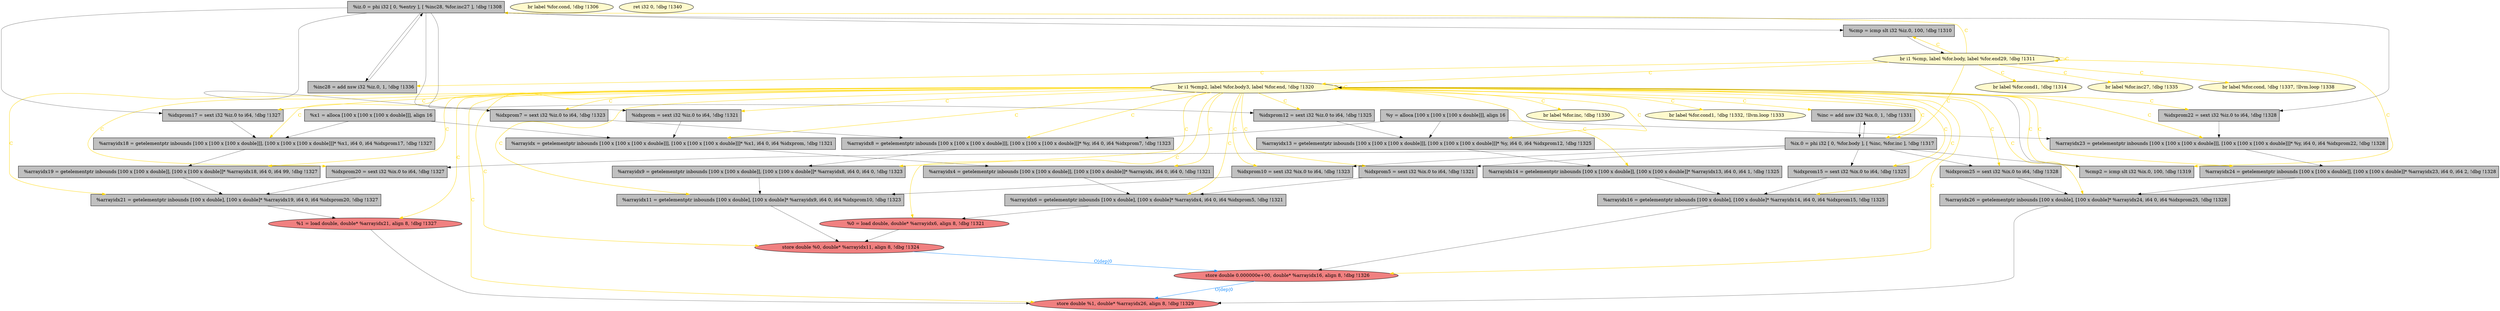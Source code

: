 
digraph G {


node61 [fillcolor=grey,label="  %arrayidx13 = getelementptr inbounds [100 x [100 x [100 x double]]], [100 x [100 x [100 x double]]]* %y, i64 0, i64 %idxprom12, !dbg !1325",shape=rectangle,style=filled ]
node60 [fillcolor=grey,label="  %arrayidx8 = getelementptr inbounds [100 x [100 x [100 x double]]], [100 x [100 x [100 x double]]]* %y, i64 0, i64 %idxprom7, !dbg !1323",shape=rectangle,style=filled ]
node59 [fillcolor=grey,label="  %idxprom12 = sext i32 %iz.0 to i64, !dbg !1325",shape=rectangle,style=filled ]
node58 [fillcolor=grey,label="  %idxprom7 = sext i32 %iz.0 to i64, !dbg !1323",shape=rectangle,style=filled ]
node55 [fillcolor=lemonchiffon,label="  br i1 %cmp2, label %for.body3, label %for.end, !dbg !1320",shape=ellipse,style=filled ]
node54 [fillcolor=lemonchiffon,label="  br i1 %cmp, label %for.body, label %for.end29, !dbg !1311",shape=ellipse,style=filled ]
node51 [fillcolor=lightcoral,label="  store double %0, double* %arrayidx11, align 8, !dbg !1324",shape=ellipse,style=filled ]
node30 [fillcolor=grey,label="  %idxprom = sext i32 %iz.0 to i64, !dbg !1321",shape=rectangle,style=filled ]
node28 [fillcolor=lightcoral,label="  %0 = load double, double* %arrayidx6, align 8, !dbg !1321",shape=ellipse,style=filled ]
node27 [fillcolor=grey,label="  %arrayidx16 = getelementptr inbounds [100 x double], [100 x double]* %arrayidx14, i64 0, i64 %idxprom15, !dbg !1325",shape=rectangle,style=filled ]
node16 [fillcolor=lemonchiffon,label="  br label %for.cond1, !dbg !1314",shape=ellipse,style=filled ]
node15 [fillcolor=grey,label="  %idxprom22 = sext i32 %iz.0 to i64, !dbg !1328",shape=rectangle,style=filled ]
node25 [fillcolor=grey,label="  %y = alloca [100 x [100 x [100 x double]]], align 16",shape=rectangle,style=filled ]
node21 [fillcolor=grey,label="  %idxprom20 = sext i32 %ix.0 to i64, !dbg !1327",shape=rectangle,style=filled ]
node35 [fillcolor=grey,label="  %idxprom25 = sext i32 %ix.0 to i64, !dbg !1328",shape=rectangle,style=filled ]
node49 [fillcolor=grey,label="  %idxprom10 = sext i32 %ix.0 to i64, !dbg !1323",shape=rectangle,style=filled ]
node29 [fillcolor=grey,label="  %arrayidx18 = getelementptr inbounds [100 x [100 x [100 x double]]], [100 x [100 x [100 x double]]]* %x1, i64 0, i64 %idxprom17, !dbg !1327",shape=rectangle,style=filled ]
node26 [fillcolor=grey,label="  %arrayidx11 = getelementptr inbounds [100 x double], [100 x double]* %arrayidx9, i64 0, i64 %idxprom10, !dbg !1323",shape=rectangle,style=filled ]
node20 [fillcolor=grey,label="  %inc28 = add nsw i32 %iz.0, 1, !dbg !1336",shape=rectangle,style=filled ]
node52 [fillcolor=grey,label="  %idxprom5 = sext i32 %ix.0 to i64, !dbg !1321",shape=rectangle,style=filled ]
node36 [fillcolor=lemonchiffon,label="  br label %for.inc27, !dbg !1335",shape=ellipse,style=filled ]
node23 [fillcolor=grey,label="  %idxprom17 = sext i32 %iz.0 to i64, !dbg !1327",shape=rectangle,style=filled ]
node48 [fillcolor=grey,label="  %cmp = icmp slt i32 %iz.0, 100, !dbg !1310",shape=rectangle,style=filled ]
node17 [fillcolor=lightcoral,label="  %1 = load double, double* %arrayidx21, align 8, !dbg !1327",shape=ellipse,style=filled ]
node31 [fillcolor=grey,label="  %arrayidx = getelementptr inbounds [100 x [100 x [100 x double]]], [100 x [100 x [100 x double]]]* %x1, i64 0, i64 %idxprom, !dbg !1321",shape=rectangle,style=filled ]
node39 [fillcolor=grey,label="  %inc = add nsw i32 %ix.0, 1, !dbg !1331",shape=rectangle,style=filled ]
node18 [fillcolor=grey,label="  %arrayidx14 = getelementptr inbounds [100 x [100 x double]], [100 x [100 x double]]* %arrayidx13, i64 0, i64 1, !dbg !1325",shape=rectangle,style=filled ]
node24 [fillcolor=lightcoral,label="  store double 0.000000e+00, double* %arrayidx16, align 8, !dbg !1326",shape=ellipse,style=filled ]
node19 [fillcolor=grey,label="  %arrayidx21 = getelementptr inbounds [100 x double], [100 x double]* %arrayidx19, i64 0, i64 %idxprom20, !dbg !1327",shape=rectangle,style=filled ]
node57 [fillcolor=lemonchiffon,label="  br label %for.cond, !dbg !1337, !llvm.loop !1338",shape=ellipse,style=filled ]
node22 [fillcolor=grey,label="  %arrayidx19 = getelementptr inbounds [100 x [100 x double]], [100 x [100 x double]]* %arrayidx18, i64 0, i64 99, !dbg !1327",shape=rectangle,style=filled ]
node50 [fillcolor=grey,label="  %idxprom15 = sext i32 %ix.0 to i64, !dbg !1325",shape=rectangle,style=filled ]
node37 [fillcolor=grey,label="  %iz.0 = phi i32 [ 0, %entry ], [ %inc28, %for.inc27 ], !dbg !1308",shape=rectangle,style=filled ]
node41 [fillcolor=lightcoral,label="  store double %1, double* %arrayidx26, align 8, !dbg !1329",shape=ellipse,style=filled ]
node43 [fillcolor=grey,label="  %cmp2 = icmp slt i32 %ix.0, 100, !dbg !1319",shape=rectangle,style=filled ]
node53 [fillcolor=lemonchiffon,label="  br label %for.inc, !dbg !1330",shape=ellipse,style=filled ]
node33 [fillcolor=lemonchiffon,label="  br label %for.cond, !dbg !1306",shape=ellipse,style=filled ]
node38 [fillcolor=lemonchiffon,label="  ret i32 0, !dbg !1340",shape=ellipse,style=filled ]
node32 [fillcolor=grey,label="  %arrayidx24 = getelementptr inbounds [100 x [100 x double]], [100 x [100 x double]]* %arrayidx23, i64 0, i64 2, !dbg !1328",shape=rectangle,style=filled ]
node40 [fillcolor=lemonchiffon,label="  br label %for.cond1, !dbg !1332, !llvm.loop !1333",shape=ellipse,style=filled ]
node44 [fillcolor=grey,label="  %arrayidx6 = getelementptr inbounds [100 x double], [100 x double]* %arrayidx4, i64 0, i64 %idxprom5, !dbg !1321",shape=rectangle,style=filled ]
node42 [fillcolor=grey,label="  %arrayidx4 = getelementptr inbounds [100 x [100 x double]], [100 x [100 x double]]* %arrayidx, i64 0, i64 0, !dbg !1321",shape=rectangle,style=filled ]
node45 [fillcolor=grey,label="  %arrayidx26 = getelementptr inbounds [100 x double], [100 x double]* %arrayidx24, i64 0, i64 %idxprom25, !dbg !1328",shape=rectangle,style=filled ]
node56 [fillcolor=grey,label="  %arrayidx9 = getelementptr inbounds [100 x [100 x double]], [100 x [100 x double]]* %arrayidx8, i64 0, i64 0, !dbg !1323",shape=rectangle,style=filled ]
node34 [fillcolor=grey,label="  %arrayidx23 = getelementptr inbounds [100 x [100 x [100 x double]]], [100 x [100 x [100 x double]]]* %y, i64 0, i64 %idxprom22, !dbg !1328",shape=rectangle,style=filled ]
node46 [fillcolor=grey,label="  %x1 = alloca [100 x [100 x [100 x double]]], align 16",shape=rectangle,style=filled ]
node47 [fillcolor=grey,label="  %ix.0 = phi i32 [ 0, %for.body ], [ %inc, %for.inc ], !dbg !1317",shape=rectangle,style=filled ]

node55->node51 [style=solid,color=gold,label="C",penwidth=1.0,fontcolor=gold ]
node55->node56 [style=solid,color=gold,label="C",penwidth=1.0,fontcolor=gold ]
node55->node59 [style=solid,color=gold,label="C",penwidth=1.0,fontcolor=gold ]
node55->node58 [style=solid,color=gold,label="C",penwidth=1.0,fontcolor=gold ]
node54->node16 [style=solid,color=gold,label="C",penwidth=1.0,fontcolor=gold ]
node55->node44 [style=solid,color=gold,label="C",penwidth=1.0,fontcolor=gold ]
node44->node28 [style=solid,color=black,label="",penwidth=0.5,fontcolor=black ]
node55->node52 [style=solid,color=gold,label="C",penwidth=1.0,fontcolor=gold ]
node47->node49 [style=solid,color=black,label="",penwidth=0.5,fontcolor=black ]
node37->node20 [style=solid,color=black,label="",penwidth=0.5,fontcolor=black ]
node55->node42 [style=solid,color=gold,label="C",penwidth=1.0,fontcolor=gold ]
node55->node31 [style=solid,color=gold,label="C",penwidth=1.0,fontcolor=gold ]
node55->node30 [style=solid,color=gold,label="C",penwidth=1.0,fontcolor=gold ]
node55->node47 [style=solid,color=gold,label="C",penwidth=1.0,fontcolor=gold ]
node54->node54 [style=solid,color=gold,label="C",penwidth=1.0,fontcolor=gold ]
node55->node18 [style=solid,color=gold,label="C",penwidth=1.0,fontcolor=gold ]
node54->node37 [style=solid,color=gold,label="C",penwidth=1.0,fontcolor=gold ]
node55->node60 [style=solid,color=gold,label="C",penwidth=1.0,fontcolor=gold ]
node47->node39 [style=solid,color=black,label="",penwidth=0.5,fontcolor=black ]
node23->node29 [style=solid,color=black,label="",penwidth=0.5,fontcolor=black ]
node21->node19 [style=solid,color=black,label="",penwidth=0.5,fontcolor=black ]
node54->node57 [style=solid,color=gold,label="C",penwidth=1.0,fontcolor=gold ]
node60->node56 [style=solid,color=black,label="",penwidth=0.5,fontcolor=black ]
node22->node19 [style=solid,color=black,label="",penwidth=0.5,fontcolor=black ]
node55->node49 [style=solid,color=gold,label="C",penwidth=1.0,fontcolor=gold ]
node54->node48 [style=solid,color=gold,label="C",penwidth=1.0,fontcolor=gold ]
node20->node37 [style=solid,color=black,label="",penwidth=0.5,fontcolor=black ]
node52->node44 [style=solid,color=black,label="",penwidth=0.5,fontcolor=black ]
node55->node61 [style=solid,color=gold,label="C",penwidth=1.0,fontcolor=gold ]
node17->node41 [style=solid,color=black,label="",penwidth=0.5,fontcolor=black ]
node47->node43 [style=solid,color=black,label="",penwidth=0.5,fontcolor=black ]
node59->node61 [style=solid,color=black,label="",penwidth=0.5,fontcolor=black ]
node55->node35 [style=solid,color=gold,label="C",penwidth=1.0,fontcolor=gold ]
node58->node60 [style=solid,color=black,label="",penwidth=0.5,fontcolor=black ]
node47->node21 [style=solid,color=black,label="",penwidth=0.5,fontcolor=black ]
node55->node53 [style=solid,color=gold,label="C",penwidth=1.0,fontcolor=gold ]
node34->node32 [style=solid,color=black,label="",penwidth=0.5,fontcolor=black ]
node55->node29 [style=solid,color=gold,label="C",penwidth=1.0,fontcolor=gold ]
node39->node47 [style=solid,color=black,label="",penwidth=0.5,fontcolor=black ]
node54->node20 [style=solid,color=gold,label="C",penwidth=1.0,fontcolor=gold ]
node55->node17 [style=solid,color=gold,label="C",penwidth=1.0,fontcolor=gold ]
node32->node45 [style=solid,color=black,label="",penwidth=0.5,fontcolor=black ]
node30->node31 [style=solid,color=black,label="",penwidth=0.5,fontcolor=black ]
node37->node30 [style=solid,color=black,label="",penwidth=0.5,fontcolor=black ]
node55->node45 [style=solid,color=gold,label="C",penwidth=1.0,fontcolor=gold ]
node25->node34 [style=solid,color=black,label="",penwidth=0.5,fontcolor=black ]
node55->node39 [style=solid,color=gold,label="C",penwidth=1.0,fontcolor=gold ]
node54->node55 [style=solid,color=gold,label="C",penwidth=1.0,fontcolor=gold ]
node55->node32 [style=solid,color=gold,label="C",penwidth=1.0,fontcolor=gold ]
node55->node24 [style=solid,color=gold,label="C",penwidth=1.0,fontcolor=gold ]
node15->node34 [style=solid,color=black,label="",penwidth=0.5,fontcolor=black ]
node37->node15 [style=solid,color=black,label="",penwidth=0.5,fontcolor=black ]
node54->node43 [style=solid,color=gold,label="C",penwidth=1.0,fontcolor=gold ]
node49->node26 [style=solid,color=black,label="",penwidth=0.5,fontcolor=black ]
node28->node51 [style=solid,color=black,label="",penwidth=0.5,fontcolor=black ]
node55->node43 [style=solid,color=gold,label="C",penwidth=1.0,fontcolor=gold ]
node19->node17 [style=solid,color=black,label="",penwidth=0.5,fontcolor=black ]
node55->node40 [style=solid,color=gold,label="C",penwidth=1.0,fontcolor=gold ]
node55->node34 [style=solid,color=gold,label="C",penwidth=1.0,fontcolor=gold ]
node54->node36 [style=solid,color=gold,label="C",penwidth=1.0,fontcolor=gold ]
node55->node15 [style=solid,color=gold,label="C",penwidth=1.0,fontcolor=gold ]
node37->node23 [style=solid,color=black,label="",penwidth=0.5,fontcolor=black ]
node37->node58 [style=solid,color=black,label="",penwidth=0.5,fontcolor=black ]
node25->node60 [style=solid,color=black,label="",penwidth=0.5,fontcolor=black ]
node55->node27 [style=solid,color=gold,label="C",penwidth=1.0,fontcolor=gold ]
node55->node41 [style=solid,color=gold,label="C",penwidth=1.0,fontcolor=gold ]
node31->node42 [style=solid,color=black,label="",penwidth=0.5,fontcolor=black ]
node46->node29 [style=solid,color=black,label="",penwidth=0.5,fontcolor=black ]
node55->node21 [style=solid,color=gold,label="C",penwidth=1.0,fontcolor=gold ]
node43->node55 [style=solid,color=black,label="",penwidth=0.5,fontcolor=black ]
node55->node50 [style=solid,color=gold,label="C",penwidth=1.0,fontcolor=gold ]
node56->node26 [style=solid,color=black,label="",penwidth=0.5,fontcolor=black ]
node42->node44 [style=solid,color=black,label="",penwidth=0.5,fontcolor=black ]
node27->node24 [style=solid,color=black,label="",penwidth=0.5,fontcolor=black ]
node54->node47 [style=solid,color=gold,label="C",penwidth=1.0,fontcolor=gold ]
node18->node27 [style=solid,color=black,label="",penwidth=0.5,fontcolor=black ]
node51->node24 [style=solid,color=dodgerblue,label="O|dep|0",penwidth=1.0,fontcolor=dodgerblue ]
node35->node45 [style=solid,color=black,label="",penwidth=0.5,fontcolor=black ]
node25->node61 [style=solid,color=black,label="",penwidth=0.5,fontcolor=black ]
node45->node41 [style=solid,color=black,label="",penwidth=0.5,fontcolor=black ]
node37->node48 [style=solid,color=black,label="",penwidth=0.5,fontcolor=black ]
node55->node28 [style=solid,color=gold,label="C",penwidth=1.0,fontcolor=gold ]
node47->node50 [style=solid,color=black,label="",penwidth=0.5,fontcolor=black ]
node46->node31 [style=solid,color=black,label="",penwidth=0.5,fontcolor=black ]
node61->node18 [style=solid,color=black,label="",penwidth=0.5,fontcolor=black ]
node55->node22 [style=solid,color=gold,label="C",penwidth=1.0,fontcolor=gold ]
node55->node19 [style=solid,color=gold,label="C",penwidth=1.0,fontcolor=gold ]
node55->node26 [style=solid,color=gold,label="C",penwidth=1.0,fontcolor=gold ]
node37->node59 [style=solid,color=black,label="",penwidth=0.5,fontcolor=black ]
node55->node23 [style=solid,color=gold,label="C",penwidth=1.0,fontcolor=gold ]
node50->node27 [style=solid,color=black,label="",penwidth=0.5,fontcolor=black ]
node47->node35 [style=solid,color=black,label="",penwidth=0.5,fontcolor=black ]
node47->node52 [style=solid,color=black,label="",penwidth=0.5,fontcolor=black ]
node29->node22 [style=solid,color=black,label="",penwidth=0.5,fontcolor=black ]
node48->node54 [style=solid,color=black,label="",penwidth=0.5,fontcolor=black ]
node26->node51 [style=solid,color=black,label="",penwidth=0.5,fontcolor=black ]
node24->node41 [style=solid,color=dodgerblue,label="O|dep|0",penwidth=1.0,fontcolor=dodgerblue ]
node55->node55 [style=solid,color=gold,label="C",penwidth=1.0,fontcolor=gold ]


}
